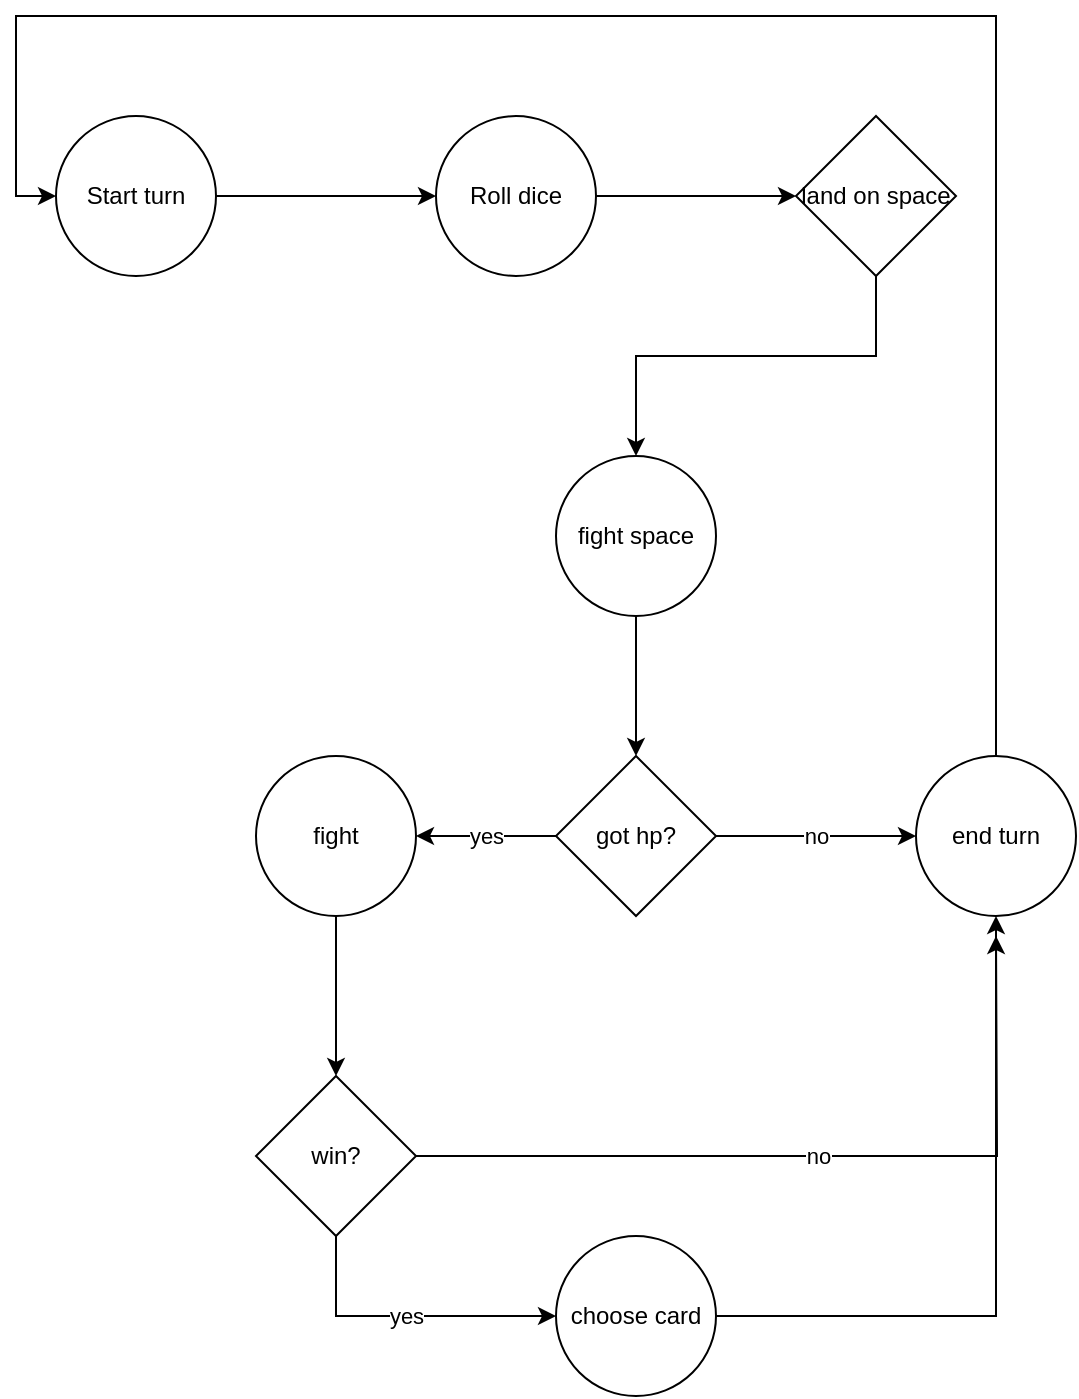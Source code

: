 <mxfile version="28.2.8">
  <diagram name="Page-1" id="jlt2KWBK9Mb7mlKB7jDV">
    <mxGraphModel dx="2024" dy="1194" grid="1" gridSize="10" guides="1" tooltips="1" connect="1" arrows="1" fold="1" page="1" pageScale="1" pageWidth="850" pageHeight="1100" math="0" shadow="0">
      <root>
        <mxCell id="0" />
        <mxCell id="1" parent="0" />
        <mxCell id="fZOJMkJSzBy8olqRS_K--8" value="Start turn" style="ellipse;whiteSpace=wrap;html=1;aspect=fixed;" vertex="1" parent="1">
          <mxGeometry x="70" y="80" width="80" height="80" as="geometry" />
        </mxCell>
        <mxCell id="fZOJMkJSzBy8olqRS_K--10" value="" style="endArrow=classic;html=1;rounded=0;exitX=1;exitY=0.5;exitDx=0;exitDy=0;entryX=0;entryY=0.5;entryDx=0;entryDy=0;" edge="1" parent="1" source="fZOJMkJSzBy8olqRS_K--9" target="fZOJMkJSzBy8olqRS_K--25">
          <mxGeometry width="50" height="50" relative="1" as="geometry">
            <mxPoint x="470" y="510" as="sourcePoint" />
            <mxPoint x="430" y="120" as="targetPoint" />
            <Array as="points" />
          </mxGeometry>
        </mxCell>
        <mxCell id="fZOJMkJSzBy8olqRS_K--21" value="" style="endArrow=classic;html=1;rounded=0;exitX=1;exitY=0.5;exitDx=0;exitDy=0;" edge="1" parent="1" source="fZOJMkJSzBy8olqRS_K--8" target="fZOJMkJSzBy8olqRS_K--9">
          <mxGeometry width="50" height="50" relative="1" as="geometry">
            <mxPoint x="150" y="120" as="sourcePoint" />
            <mxPoint x="380" y="120" as="targetPoint" />
            <Array as="points" />
          </mxGeometry>
        </mxCell>
        <mxCell id="fZOJMkJSzBy8olqRS_K--9" value="Roll dice" style="ellipse;whiteSpace=wrap;html=1;aspect=fixed;" vertex="1" parent="1">
          <mxGeometry x="260" y="80" width="80" height="80" as="geometry" />
        </mxCell>
        <mxCell id="fZOJMkJSzBy8olqRS_K--23" style="edgeStyle=orthogonalEdgeStyle;rounded=0;orthogonalLoop=1;jettySize=auto;html=1;" edge="1" parent="1">
          <mxGeometry relative="1" as="geometry">
            <mxPoint x="360" y="250" as="targetPoint" />
            <mxPoint x="480" y="160" as="sourcePoint" />
            <Array as="points">
              <mxPoint x="480" y="200" />
              <mxPoint x="360" y="200" />
            </Array>
          </mxGeometry>
        </mxCell>
        <mxCell id="fZOJMkJSzBy8olqRS_K--25" value="land on space" style="rhombus;whiteSpace=wrap;html=1;" vertex="1" parent="1">
          <mxGeometry x="440" y="80" width="80" height="80" as="geometry" />
        </mxCell>
        <mxCell id="fZOJMkJSzBy8olqRS_K--28" style="edgeStyle=orthogonalEdgeStyle;rounded=0;orthogonalLoop=1;jettySize=auto;html=1;exitX=0.5;exitY=1;exitDx=0;exitDy=0;" edge="1" parent="1">
          <mxGeometry relative="1" as="geometry">
            <mxPoint x="360" y="400" as="targetPoint" />
            <mxPoint x="360" y="330" as="sourcePoint" />
          </mxGeometry>
        </mxCell>
        <mxCell id="fZOJMkJSzBy8olqRS_K--29" value="fight space" style="ellipse;whiteSpace=wrap;html=1;aspect=fixed;" vertex="1" parent="1">
          <mxGeometry x="320" y="250" width="80" height="80" as="geometry" />
        </mxCell>
        <mxCell id="fZOJMkJSzBy8olqRS_K--32" value="no" style="edgeStyle=orthogonalEdgeStyle;rounded=0;orthogonalLoop=1;jettySize=auto;html=1;" edge="1" parent="1" source="fZOJMkJSzBy8olqRS_K--30" target="fZOJMkJSzBy8olqRS_K--31">
          <mxGeometry relative="1" as="geometry" />
        </mxCell>
        <mxCell id="fZOJMkJSzBy8olqRS_K--35" value="yes" style="edgeStyle=orthogonalEdgeStyle;rounded=0;orthogonalLoop=1;jettySize=auto;html=1;" edge="1" parent="1" source="fZOJMkJSzBy8olqRS_K--30" target="fZOJMkJSzBy8olqRS_K--34">
          <mxGeometry relative="1" as="geometry" />
        </mxCell>
        <mxCell id="fZOJMkJSzBy8olqRS_K--30" value="got hp?" style="rhombus;whiteSpace=wrap;html=1;" vertex="1" parent="1">
          <mxGeometry x="320" y="400" width="80" height="80" as="geometry" />
        </mxCell>
        <mxCell id="fZOJMkJSzBy8olqRS_K--43" style="edgeStyle=orthogonalEdgeStyle;rounded=0;orthogonalLoop=1;jettySize=auto;html=1;entryX=0;entryY=0.5;entryDx=0;entryDy=0;" edge="1" parent="1" source="fZOJMkJSzBy8olqRS_K--31" target="fZOJMkJSzBy8olqRS_K--8">
          <mxGeometry relative="1" as="geometry">
            <Array as="points">
              <mxPoint x="540" y="30" />
              <mxPoint x="50" y="30" />
              <mxPoint x="50" y="120" />
            </Array>
          </mxGeometry>
        </mxCell>
        <mxCell id="fZOJMkJSzBy8olqRS_K--31" value="end turn" style="ellipse;whiteSpace=wrap;html=1;" vertex="1" parent="1">
          <mxGeometry x="500" y="400" width="80" height="80" as="geometry" />
        </mxCell>
        <mxCell id="fZOJMkJSzBy8olqRS_K--38" value="" style="edgeStyle=orthogonalEdgeStyle;rounded=0;orthogonalLoop=1;jettySize=auto;html=1;" edge="1" parent="1" source="fZOJMkJSzBy8olqRS_K--34" target="fZOJMkJSzBy8olqRS_K--37">
          <mxGeometry relative="1" as="geometry" />
        </mxCell>
        <mxCell id="fZOJMkJSzBy8olqRS_K--34" value="fight" style="ellipse;whiteSpace=wrap;html=1;" vertex="1" parent="1">
          <mxGeometry x="170" y="400" width="80" height="80" as="geometry" />
        </mxCell>
        <mxCell id="fZOJMkJSzBy8olqRS_K--40" value="yes" style="edgeStyle=orthogonalEdgeStyle;rounded=0;orthogonalLoop=1;jettySize=auto;html=1;" edge="1" parent="1" source="fZOJMkJSzBy8olqRS_K--37" target="fZOJMkJSzBy8olqRS_K--39">
          <mxGeometry relative="1" as="geometry">
            <Array as="points">
              <mxPoint x="210" y="680" />
            </Array>
          </mxGeometry>
        </mxCell>
        <mxCell id="fZOJMkJSzBy8olqRS_K--42" value="no" style="edgeStyle=orthogonalEdgeStyle;rounded=0;orthogonalLoop=1;jettySize=auto;html=1;" edge="1" parent="1" source="fZOJMkJSzBy8olqRS_K--37">
          <mxGeometry relative="1" as="geometry">
            <mxPoint x="540" y="490" as="targetPoint" />
          </mxGeometry>
        </mxCell>
        <mxCell id="fZOJMkJSzBy8olqRS_K--37" value="win?" style="rhombus;whiteSpace=wrap;html=1;" vertex="1" parent="1">
          <mxGeometry x="170" y="560" width="80" height="80" as="geometry" />
        </mxCell>
        <mxCell id="fZOJMkJSzBy8olqRS_K--41" style="edgeStyle=orthogonalEdgeStyle;rounded=0;orthogonalLoop=1;jettySize=auto;html=1;entryX=0.5;entryY=1;entryDx=0;entryDy=0;" edge="1" parent="1" source="fZOJMkJSzBy8olqRS_K--39" target="fZOJMkJSzBy8olqRS_K--31">
          <mxGeometry relative="1" as="geometry" />
        </mxCell>
        <mxCell id="fZOJMkJSzBy8olqRS_K--39" value="choose card" style="ellipse;whiteSpace=wrap;html=1;" vertex="1" parent="1">
          <mxGeometry x="320" y="640" width="80" height="80" as="geometry" />
        </mxCell>
      </root>
    </mxGraphModel>
  </diagram>
</mxfile>
